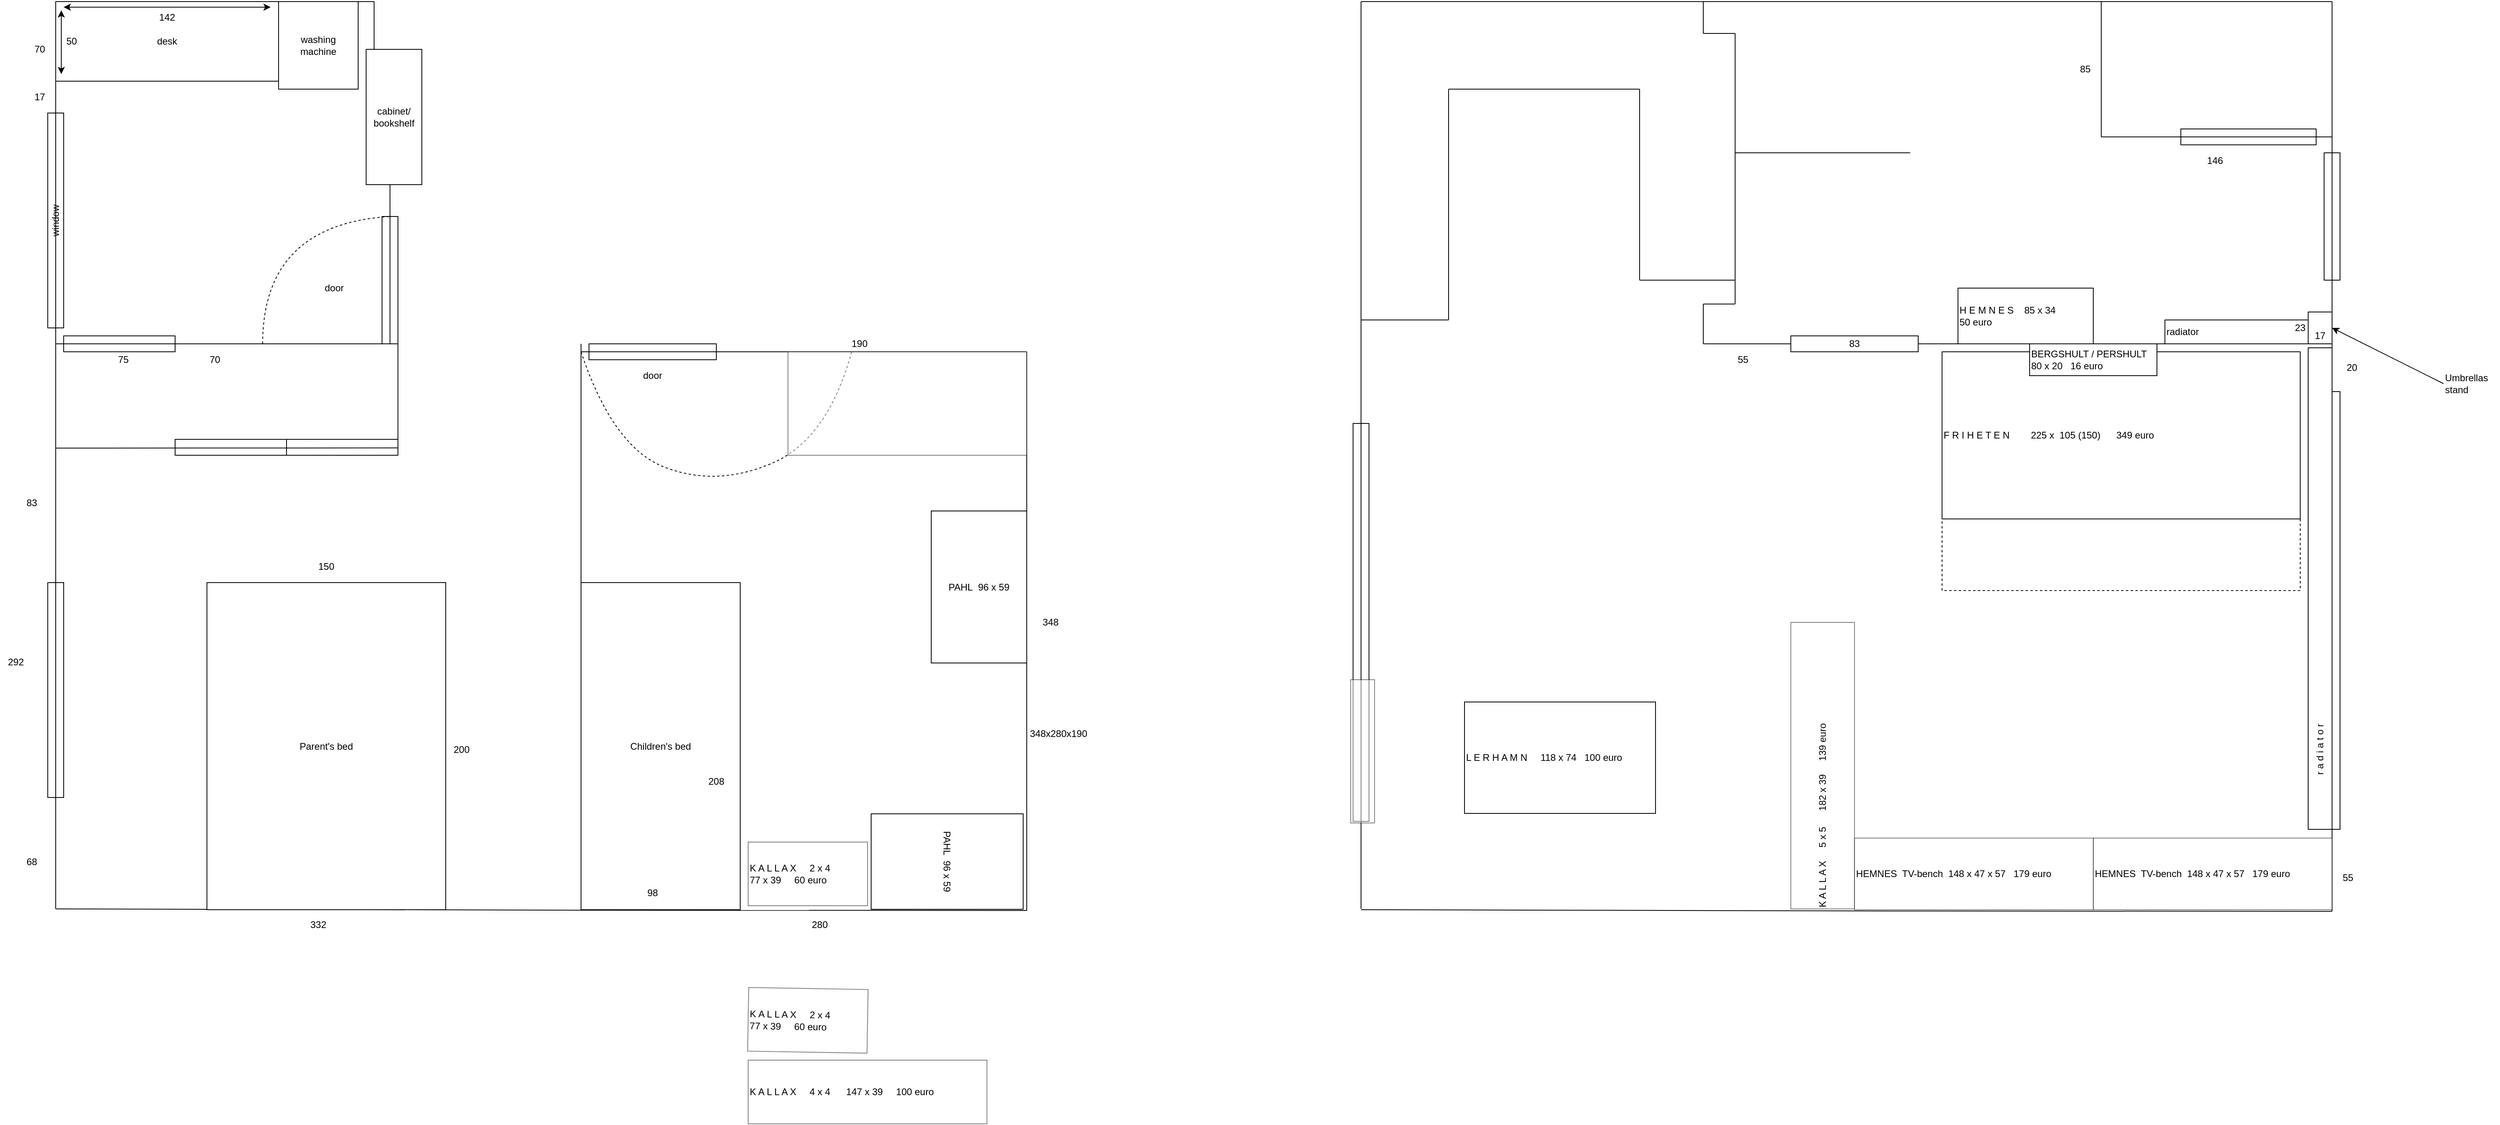 <mxfile version="14.1.8" type="device"><diagram id="1xFU5ClsqGEN7nG-80t4" name="Page-1"><mxGraphModel dx="1707" dy="998" grid="1" gridSize="10" guides="1" tooltips="1" connect="1" arrows="1" fold="1" page="1" pageScale="1" pageWidth="1169" pageHeight="827" math="0" shadow="0"><root><mxCell id="0"/><mxCell id="1" parent="0"/><mxCell id="671Z3kxkG4J8AwNxrVoU-157" value="" style="rounded=0;whiteSpace=wrap;html=1;align=left;dashed=1;" vertex="1" parent="1"><mxGeometry x="2530" y="600" width="450" height="300" as="geometry"/></mxCell><mxCell id="671Z3kxkG4J8AwNxrVoU-148" value="" style="rounded=0;whiteSpace=wrap;html=1;align=left;" vertex="1" parent="1"><mxGeometry x="1790" y="690" width="20" height="500" as="geometry"/></mxCell><mxCell id="671Z3kxkG4J8AwNxrVoU-137" value="" style="rounded=0;whiteSpace=wrap;html=1;align=left;" vertex="1" parent="1"><mxGeometry x="3010" y="650" width="20" height="550" as="geometry"/></mxCell><mxCell id="671Z3kxkG4J8AwNxrVoU-136" value="" style="rounded=0;whiteSpace=wrap;html=1;align=left;" vertex="1" parent="1"><mxGeometry x="2830" y="320" width="170" height="20" as="geometry"/></mxCell><mxCell id="671Z3kxkG4J8AwNxrVoU-133" value="radiator" style="rounded=0;whiteSpace=wrap;html=1;align=left;" vertex="1" parent="1"><mxGeometry x="2810" y="560" width="180" height="30" as="geometry"/></mxCell><mxCell id="671Z3kxkG4J8AwNxrVoU-55" value="" style="rounded=0;whiteSpace=wrap;html=1;" vertex="1" parent="1"><mxGeometry x="150" y="890" width="20" height="270" as="geometry"/></mxCell><mxCell id="671Z3kxkG4J8AwNxrVoU-53" value="" style="rounded=0;whiteSpace=wrap;html=1;rotation=-90;" vertex="1" parent="1"><mxGeometry x="900" y="520" width="20" height="160" as="geometry"/></mxCell><mxCell id="671Z3kxkG4J8AwNxrVoU-39" value="" style="rounded=0;whiteSpace=wrap;html=1;" vertex="1" parent="1"><mxGeometry x="450" y="710" width="140" height="20" as="geometry"/></mxCell><mxCell id="671Z3kxkG4J8AwNxrVoU-35" value="" style="rounded=0;whiteSpace=wrap;html=1;" vertex="1" parent="1"><mxGeometry x="310" y="710" width="140" height="20" as="geometry"/></mxCell><mxCell id="671Z3kxkG4J8AwNxrVoU-19" value="" style="rounded=0;whiteSpace=wrap;html=1;" vertex="1" parent="1"><mxGeometry x="170" y="580" width="140" height="20" as="geometry"/></mxCell><mxCell id="671Z3kxkG4J8AwNxrVoU-3" value="" style="rounded=0;whiteSpace=wrap;html=1;" vertex="1" parent="1"><mxGeometry x="150" y="300" width="20" height="270" as="geometry"/></mxCell><mxCell id="671Z3kxkG4J8AwNxrVoU-16" value="" style="rounded=0;whiteSpace=wrap;html=1;" vertex="1" parent="1"><mxGeometry x="570" y="430" width="20" height="160" as="geometry"/></mxCell><mxCell id="671Z3kxkG4J8AwNxrVoU-1" value="" style="endArrow=none;html=1;rounded=0;" edge="1" parent="1"><mxGeometry width="50" height="50" relative="1" as="geometry"><mxPoint x="160" y="160" as="sourcePoint"/><mxPoint x="160" y="160" as="targetPoint"/><Array as="points"><mxPoint x="560" y="160"/><mxPoint x="560" y="220"/><mxPoint x="620" y="220"/><mxPoint x="620" y="390"/><mxPoint x="580" y="390"/><mxPoint x="580" y="590"/><mxPoint x="160" y="590"/></Array></mxGeometry></mxCell><mxCell id="671Z3kxkG4J8AwNxrVoU-5" value="70" style="text;html=1;strokeColor=none;fillColor=none;align=center;verticalAlign=middle;whiteSpace=wrap;rounded=0;" vertex="1" parent="1"><mxGeometry x="120" y="210" width="40" height="20" as="geometry"/></mxCell><mxCell id="671Z3kxkG4J8AwNxrVoU-6" value="desk" style="rounded=0;whiteSpace=wrap;html=1;" vertex="1" parent="1"><mxGeometry x="160" y="160" width="280" height="100" as="geometry"/></mxCell><mxCell id="671Z3kxkG4J8AwNxrVoU-7" value="50" style="text;html=1;strokeColor=none;fillColor=none;align=center;verticalAlign=middle;whiteSpace=wrap;rounded=0;" vertex="1" parent="1"><mxGeometry x="160" y="200" width="40" height="20" as="geometry"/></mxCell><mxCell id="671Z3kxkG4J8AwNxrVoU-8" value="142" style="text;html=1;strokeColor=none;fillColor=none;align=center;verticalAlign=middle;whiteSpace=wrap;rounded=0;" vertex="1" parent="1"><mxGeometry x="280" y="170" width="40" height="20" as="geometry"/></mxCell><mxCell id="671Z3kxkG4J8AwNxrVoU-9" value="window" style="text;html=1;strokeColor=none;fillColor=none;align=center;verticalAlign=middle;whiteSpace=wrap;rounded=0;rotation=-90;" vertex="1" parent="1"><mxGeometry x="140" y="425" width="40" height="20" as="geometry"/></mxCell><mxCell id="671Z3kxkG4J8AwNxrVoU-10" value="" style="endArrow=classic;startArrow=classic;html=1;" edge="1" parent="1"><mxGeometry width="50" height="50" relative="1" as="geometry"><mxPoint x="167" y="251" as="sourcePoint"/><mxPoint x="167" y="171" as="targetPoint"/></mxGeometry></mxCell><mxCell id="671Z3kxkG4J8AwNxrVoU-11" value="" style="endArrow=classic;startArrow=classic;html=1;" edge="1" parent="1"><mxGeometry width="50" height="50" relative="1" as="geometry"><mxPoint x="170" y="167" as="sourcePoint"/><mxPoint x="430" y="167" as="targetPoint"/></mxGeometry></mxCell><mxCell id="671Z3kxkG4J8AwNxrVoU-12" value="" style="endArrow=none;dashed=1;html=1;curved=1;" edge="1" parent="1"><mxGeometry width="50" height="50" relative="1" as="geometry"><mxPoint x="420" y="590" as="sourcePoint"/><mxPoint x="580" y="430" as="targetPoint"/><Array as="points"><mxPoint x="420" y="440"/></Array></mxGeometry></mxCell><mxCell id="671Z3kxkG4J8AwNxrVoU-13" value="door" style="text;html=1;strokeColor=none;fillColor=none;align=center;verticalAlign=middle;whiteSpace=wrap;rounded=0;" vertex="1" parent="1"><mxGeometry x="490" y="510" width="40" height="20" as="geometry"/></mxCell><mxCell id="671Z3kxkG4J8AwNxrVoU-14" value="17" style="text;html=1;strokeColor=none;fillColor=none;align=center;verticalAlign=middle;whiteSpace=wrap;rounded=0;" vertex="1" parent="1"><mxGeometry x="120" y="270" width="40" height="20" as="geometry"/></mxCell><mxCell id="671Z3kxkG4J8AwNxrVoU-21" value="70" style="text;html=1;strokeColor=none;fillColor=none;align=center;verticalAlign=middle;whiteSpace=wrap;rounded=0;" vertex="1" parent="1"><mxGeometry x="340" y="600" width="40" height="20" as="geometry"/></mxCell><mxCell id="671Z3kxkG4J8AwNxrVoU-22" value="75" style="text;html=1;strokeColor=none;fillColor=none;align=center;verticalAlign=middle;whiteSpace=wrap;rounded=0;" vertex="1" parent="1"><mxGeometry x="225" y="600" width="40" height="20" as="geometry"/></mxCell><mxCell id="671Z3kxkG4J8AwNxrVoU-23" value="washing&lt;br&gt;machine" style="rounded=0;whiteSpace=wrap;html=1;" vertex="1" parent="1"><mxGeometry x="440" y="160" width="100" height="110" as="geometry"/></mxCell><mxCell id="671Z3kxkG4J8AwNxrVoU-24" value="cabinet/&lt;br&gt;bookshelf" style="rounded=0;whiteSpace=wrap;html=1;" vertex="1" parent="1"><mxGeometry x="550" y="220" width="70" height="170" as="geometry"/></mxCell><mxCell id="671Z3kxkG4J8AwNxrVoU-25" value="" style="endArrow=none;html=1;exitX=1;exitY=1;exitDx=0;exitDy=0;" edge="1" parent="1" source="671Z3kxkG4J8AwNxrVoU-16"><mxGeometry width="50" height="50" relative="1" as="geometry"><mxPoint x="620" y="420" as="sourcePoint"/><mxPoint x="590" y="720.8" as="targetPoint"/></mxGeometry></mxCell><mxCell id="671Z3kxkG4J8AwNxrVoU-26" value="" style="endArrow=none;html=1;" edge="1" parent="1"><mxGeometry width="50" height="50" relative="1" as="geometry"><mxPoint x="160" y="721" as="sourcePoint"/><mxPoint x="590" y="720.8" as="targetPoint"/></mxGeometry></mxCell><mxCell id="671Z3kxkG4J8AwNxrVoU-27" value="" style="endArrow=none;html=1;" edge="1" parent="1"><mxGeometry width="50" height="50" relative="1" as="geometry"><mxPoint x="160" y="721" as="sourcePoint"/><mxPoint x="160" y="590" as="targetPoint"/></mxGeometry></mxCell><mxCell id="671Z3kxkG4J8AwNxrVoU-28" value="" style="endArrow=none;html=1;" edge="1" parent="1"><mxGeometry width="50" height="50" relative="1" as="geometry"><mxPoint x="160" y="721" as="sourcePoint"/><mxPoint x="160" y="1300" as="targetPoint"/></mxGeometry></mxCell><mxCell id="671Z3kxkG4J8AwNxrVoU-29" value="" style="endArrow=none;html=1;" edge="1" parent="1"><mxGeometry width="50" height="50" relative="1" as="geometry"><mxPoint x="820" y="1301.6" as="sourcePoint"/><mxPoint x="160" y="1300" as="targetPoint"/></mxGeometry></mxCell><mxCell id="671Z3kxkG4J8AwNxrVoU-30" value="" style="endArrow=none;html=1;" edge="1" parent="1"><mxGeometry width="50" height="50" relative="1" as="geometry"><mxPoint x="820" y="1301.6" as="sourcePoint"/><mxPoint x="820" y="590" as="targetPoint"/></mxGeometry></mxCell><mxCell id="671Z3kxkG4J8AwNxrVoU-31" value="292" style="text;html=1;strokeColor=none;fillColor=none;align=center;verticalAlign=middle;whiteSpace=wrap;rounded=0;" vertex="1" parent="1"><mxGeometry x="90" y="980" width="40" height="20" as="geometry"/></mxCell><mxCell id="671Z3kxkG4J8AwNxrVoU-32" value="332" style="text;html=1;strokeColor=none;fillColor=none;align=center;verticalAlign=middle;whiteSpace=wrap;rounded=0;" vertex="1" parent="1"><mxGeometry x="470" y="1310" width="40" height="20" as="geometry"/></mxCell><mxCell id="671Z3kxkG4J8AwNxrVoU-41" value="190" style="text;html=1;strokeColor=none;fillColor=none;align=center;verticalAlign=middle;whiteSpace=wrap;rounded=0;" vertex="1" parent="1"><mxGeometry x="1150" y="580" width="40" height="20" as="geometry"/></mxCell><mxCell id="671Z3kxkG4J8AwNxrVoU-42" value="" style="endArrow=none;html=1;" edge="1" parent="1"><mxGeometry width="50" height="50" relative="1" as="geometry"><mxPoint x="820" y="1301.6" as="sourcePoint"/><mxPoint x="1380" y="1302" as="targetPoint"/></mxGeometry></mxCell><mxCell id="671Z3kxkG4J8AwNxrVoU-43" value="280" style="text;html=1;strokeColor=none;fillColor=none;align=center;verticalAlign=middle;whiteSpace=wrap;rounded=0;" vertex="1" parent="1"><mxGeometry x="1100" y="1310" width="40" height="20" as="geometry"/></mxCell><mxCell id="671Z3kxkG4J8AwNxrVoU-44" value="" style="endArrow=none;html=1;" edge="1" parent="1"><mxGeometry width="50" height="50" relative="1" as="geometry"><mxPoint x="1380" y="600" as="sourcePoint"/><mxPoint x="1380" y="1302" as="targetPoint"/></mxGeometry></mxCell><mxCell id="671Z3kxkG4J8AwNxrVoU-46" value="348x280x190" style="text;html=1;strokeColor=none;fillColor=none;align=center;verticalAlign=middle;whiteSpace=wrap;rounded=0;" vertex="1" parent="1"><mxGeometry x="1400" y="1070" width="40" height="20" as="geometry"/></mxCell><mxCell id="671Z3kxkG4J8AwNxrVoU-47" value="348" style="text;html=1;strokeColor=none;fillColor=none;align=center;verticalAlign=middle;whiteSpace=wrap;rounded=0;" vertex="1" parent="1"><mxGeometry x="1390" y="930" width="40" height="20" as="geometry"/></mxCell><mxCell id="671Z3kxkG4J8AwNxrVoU-48" value="" style="endArrow=none;html=1;" edge="1" parent="1"><mxGeometry width="50" height="50" relative="1" as="geometry"><mxPoint x="1380" y="600" as="sourcePoint"/><mxPoint x="820" y="600" as="targetPoint"/></mxGeometry></mxCell><mxCell id="671Z3kxkG4J8AwNxrVoU-49" value="Children's bed" style="rounded=0;whiteSpace=wrap;html=1;" vertex="1" parent="1"><mxGeometry x="820" y="890" width="200" height="411" as="geometry"/></mxCell><mxCell id="671Z3kxkG4J8AwNxrVoU-50" value="" style="endArrow=none;html=1;curved=1;dashed=1;" edge="1" parent="1"><mxGeometry width="50" height="50" relative="1" as="geometry"><mxPoint x="820" y="600" as="sourcePoint"/><mxPoint x="1160" y="600" as="targetPoint"/><Array as="points"><mxPoint x="860" y="720"/><mxPoint x="990" y="770"/><mxPoint x="1130" y="710"/></Array></mxGeometry></mxCell><mxCell id="671Z3kxkG4J8AwNxrVoU-51" value="98" style="text;html=1;strokeColor=none;fillColor=none;align=center;verticalAlign=middle;whiteSpace=wrap;rounded=0;" vertex="1" parent="1"><mxGeometry x="890" y="1270" width="40" height="20" as="geometry"/></mxCell><mxCell id="671Z3kxkG4J8AwNxrVoU-52" value="208" style="text;html=1;strokeColor=none;fillColor=none;align=center;verticalAlign=middle;whiteSpace=wrap;rounded=0;" vertex="1" parent="1"><mxGeometry x="970" y="1130" width="40" height="20" as="geometry"/></mxCell><mxCell id="671Z3kxkG4J8AwNxrVoU-54" value="door" style="text;html=1;strokeColor=none;fillColor=none;align=center;verticalAlign=middle;whiteSpace=wrap;rounded=0;" vertex="1" parent="1"><mxGeometry x="890" y="620" width="40" height="20" as="geometry"/></mxCell><mxCell id="671Z3kxkG4J8AwNxrVoU-56" value="83" style="text;html=1;strokeColor=none;fillColor=none;align=center;verticalAlign=middle;whiteSpace=wrap;rounded=0;" vertex="1" parent="1"><mxGeometry x="110" y="780" width="40" height="20" as="geometry"/></mxCell><mxCell id="671Z3kxkG4J8AwNxrVoU-57" value="68" style="text;html=1;strokeColor=none;fillColor=none;align=center;verticalAlign=middle;whiteSpace=wrap;rounded=0;" vertex="1" parent="1"><mxGeometry x="110" y="1231" width="40" height="20" as="geometry"/></mxCell><mxCell id="671Z3kxkG4J8AwNxrVoU-58" value="Parent's bed" style="rounded=0;whiteSpace=wrap;html=1;" vertex="1" parent="1"><mxGeometry x="350" y="890" width="300" height="411" as="geometry"/></mxCell><mxCell id="671Z3kxkG4J8AwNxrVoU-59" value="150" style="text;html=1;strokeColor=none;fillColor=none;align=center;verticalAlign=middle;whiteSpace=wrap;rounded=0;" vertex="1" parent="1"><mxGeometry x="480" y="860" width="40" height="20" as="geometry"/></mxCell><mxCell id="671Z3kxkG4J8AwNxrVoU-60" value="200" style="text;html=1;strokeColor=none;fillColor=none;align=center;verticalAlign=middle;whiteSpace=wrap;rounded=0;" vertex="1" parent="1"><mxGeometry x="650" y="1090" width="40" height="20" as="geometry"/></mxCell><mxCell id="671Z3kxkG4J8AwNxrVoU-85" value="" style="endArrow=none;html=1;" edge="1" parent="1"><mxGeometry width="50" height="50" relative="1" as="geometry"><mxPoint x="1800" y="1300" as="sourcePoint"/><mxPoint x="1800" y="160" as="targetPoint"/></mxGeometry></mxCell><mxCell id="671Z3kxkG4J8AwNxrVoU-87" value="" style="endArrow=none;html=1;" edge="1" parent="1"><mxGeometry width="50" height="50" relative="1" as="geometry"><mxPoint x="2460" y="1302.6" as="sourcePoint"/><mxPoint x="1800.0" y="1301" as="targetPoint"/></mxGeometry></mxCell><mxCell id="671Z3kxkG4J8AwNxrVoU-92" value="" style="endArrow=none;html=1;" edge="1" parent="1"><mxGeometry width="50" height="50" relative="1" as="geometry"><mxPoint x="2460" y="1302.6" as="sourcePoint"/><mxPoint x="3020" y="1303" as="targetPoint"/></mxGeometry></mxCell><mxCell id="671Z3kxkG4J8AwNxrVoU-94" value="" style="endArrow=none;html=1;" edge="1" parent="1"><mxGeometry width="50" height="50" relative="1" as="geometry"><mxPoint x="3020" y="646.235" as="sourcePoint"/><mxPoint x="3020" y="1303" as="targetPoint"/></mxGeometry></mxCell><mxCell id="671Z3kxkG4J8AwNxrVoU-109" value="" style="endArrow=none;html=1;" edge="1" parent="1"><mxGeometry width="50" height="50" relative="1" as="geometry"><mxPoint x="1800" y="160" as="sourcePoint"/><mxPoint x="3020" y="160" as="targetPoint"/></mxGeometry></mxCell><mxCell id="671Z3kxkG4J8AwNxrVoU-110" value="" style="endArrow=none;html=1;" edge="1" parent="1"><mxGeometry width="50" height="50" relative="1" as="geometry"><mxPoint x="3020" y="330" as="sourcePoint"/><mxPoint x="3020" y="160" as="targetPoint"/></mxGeometry></mxCell><mxCell id="671Z3kxkG4J8AwNxrVoU-111" value="" style="endArrow=none;html=1;" edge="1" parent="1"><mxGeometry width="50" height="50" relative="1" as="geometry"><mxPoint x="2730" y="330" as="sourcePoint"/><mxPoint x="3020" y="330" as="targetPoint"/></mxGeometry></mxCell><mxCell id="671Z3kxkG4J8AwNxrVoU-112" value="" style="endArrow=none;html=1;" edge="1" parent="1"><mxGeometry width="50" height="50" relative="1" as="geometry"><mxPoint x="2730" y="330" as="sourcePoint"/><mxPoint x="2730" y="160" as="targetPoint"/></mxGeometry></mxCell><mxCell id="671Z3kxkG4J8AwNxrVoU-113" value="" style="endArrow=none;html=1;" edge="1" parent="1"><mxGeometry width="50" height="50" relative="1" as="geometry"><mxPoint x="2500" y="590" as="sourcePoint"/><mxPoint x="3020" y="590" as="targetPoint"/></mxGeometry></mxCell><mxCell id="671Z3kxkG4J8AwNxrVoU-114" value="260" style="text;html=1;strokeColor=none;fillColor=none;align=center;verticalAlign=middle;whiteSpace=wrap;rounded=0;" vertex="1" parent="1"><mxGeometry x="2740" y="600" width="40" height="20" as="geometry"/></mxCell><mxCell id="671Z3kxkG4J8AwNxrVoU-115" value="" style="rounded=0;whiteSpace=wrap;html=1;" vertex="1" parent="1"><mxGeometry x="2990" y="550" width="30" height="40" as="geometry"/></mxCell><mxCell id="671Z3kxkG4J8AwNxrVoU-116" value="17" style="text;html=1;strokeColor=none;fillColor=none;align=center;verticalAlign=middle;whiteSpace=wrap;rounded=0;" vertex="1" parent="1"><mxGeometry x="2985" y="570" width="40" height="20" as="geometry"/></mxCell><mxCell id="671Z3kxkG4J8AwNxrVoU-117" value="23" style="text;html=1;strokeColor=none;fillColor=none;align=center;verticalAlign=middle;whiteSpace=wrap;rounded=0;" vertex="1" parent="1"><mxGeometry x="2960" y="560" width="40" height="20" as="geometry"/></mxCell><mxCell id="671Z3kxkG4J8AwNxrVoU-118" value="" style="endArrow=classic;html=1;" edge="1" parent="1"><mxGeometry width="50" height="50" relative="1" as="geometry"><mxPoint x="3160" y="640" as="sourcePoint"/><mxPoint x="3020" y="570" as="targetPoint"/></mxGeometry></mxCell><mxCell id="671Z3kxkG4J8AwNxrVoU-119" value="Umbrellas stand" style="text;html=1;strokeColor=none;fillColor=none;align=left;verticalAlign=middle;whiteSpace=wrap;rounded=0;" vertex="1" parent="1"><mxGeometry x="3160" y="630" width="70" height="20" as="geometry"/></mxCell><mxCell id="671Z3kxkG4J8AwNxrVoU-120" value="85" style="text;html=1;strokeColor=none;fillColor=none;align=center;verticalAlign=middle;whiteSpace=wrap;rounded=0;" vertex="1" parent="1"><mxGeometry x="2690" y="235" width="40" height="20" as="geometry"/></mxCell><mxCell id="671Z3kxkG4J8AwNxrVoU-121" value="146" style="text;html=1;strokeColor=none;fillColor=none;align=center;verticalAlign=middle;whiteSpace=wrap;rounded=0;" vertex="1" parent="1"><mxGeometry x="2853" y="350" width="40" height="20" as="geometry"/></mxCell><mxCell id="671Z3kxkG4J8AwNxrVoU-122" value="" style="rounded=0;whiteSpace=wrap;html=1;align=left;" vertex="1" parent="1"><mxGeometry x="2340" y="580" width="160" height="20" as="geometry"/></mxCell><mxCell id="671Z3kxkG4J8AwNxrVoU-123" value="83" style="text;html=1;strokeColor=none;fillColor=none;align=center;verticalAlign=middle;whiteSpace=wrap;rounded=0;" vertex="1" parent="1"><mxGeometry x="2400" y="580" width="40" height="20" as="geometry"/></mxCell><mxCell id="671Z3kxkG4J8AwNxrVoU-124" value="" style="endArrow=none;html=1;" edge="1" parent="1"><mxGeometry width="50" height="50" relative="1" as="geometry"><mxPoint x="2340" y="590" as="sourcePoint"/><mxPoint x="2230" y="590" as="targetPoint"/></mxGeometry></mxCell><mxCell id="671Z3kxkG4J8AwNxrVoU-126" value="55" style="text;html=1;strokeColor=none;fillColor=none;align=center;verticalAlign=middle;whiteSpace=wrap;rounded=0;" vertex="1" parent="1"><mxGeometry x="2260" y="600" width="40" height="20" as="geometry"/></mxCell><mxCell id="671Z3kxkG4J8AwNxrVoU-127" value="" style="endArrow=none;html=1;" edge="1" parent="1"><mxGeometry width="50" height="50" relative="1" as="geometry"><mxPoint x="2230" y="540" as="sourcePoint"/><mxPoint x="2230" y="590" as="targetPoint"/></mxGeometry></mxCell><mxCell id="671Z3kxkG4J8AwNxrVoU-128" value="" style="endArrow=none;html=1;" edge="1" parent="1"><mxGeometry width="50" height="50" relative="1" as="geometry"><mxPoint x="2230" y="540" as="sourcePoint"/><mxPoint x="2270" y="540" as="targetPoint"/></mxGeometry></mxCell><mxCell id="671Z3kxkG4J8AwNxrVoU-129" value="" style="endArrow=none;html=1;" edge="1" parent="1"><mxGeometry width="50" height="50" relative="1" as="geometry"><mxPoint x="2270" y="200" as="sourcePoint"/><mxPoint x="2270" y="540" as="targetPoint"/></mxGeometry></mxCell><mxCell id="671Z3kxkG4J8AwNxrVoU-130" value="" style="endArrow=none;html=1;" edge="1" parent="1"><mxGeometry width="50" height="50" relative="1" as="geometry"><mxPoint x="2270" y="200" as="sourcePoint"/><mxPoint x="2230" y="200" as="targetPoint"/></mxGeometry></mxCell><mxCell id="671Z3kxkG4J8AwNxrVoU-131" value="" style="endArrow=none;html=1;" edge="1" parent="1"><mxGeometry width="50" height="50" relative="1" as="geometry"><mxPoint x="2230" y="160" as="sourcePoint"/><mxPoint x="2230" y="200" as="targetPoint"/></mxGeometry></mxCell><mxCell id="671Z3kxkG4J8AwNxrVoU-132" value="" style="endArrow=none;html=1;" edge="1" parent="1"><mxGeometry width="50" height="50" relative="1" as="geometry"><mxPoint x="2270" y="350" as="sourcePoint"/><mxPoint x="2490" y="350" as="targetPoint"/></mxGeometry></mxCell><mxCell id="671Z3kxkG4J8AwNxrVoU-134" value="" style="rounded=0;whiteSpace=wrap;html=1;align=left;" vertex="1" parent="1"><mxGeometry x="3010" y="350" width="20" height="160" as="geometry"/></mxCell><mxCell id="671Z3kxkG4J8AwNxrVoU-135" value="" style="endArrow=none;html=1;entryX=1;entryY=0;entryDx=0;entryDy=0;" edge="1" parent="1" target="671Z3kxkG4J8AwNxrVoU-115"><mxGeometry width="50" height="50" relative="1" as="geometry"><mxPoint x="3020" y="330" as="sourcePoint"/><mxPoint x="2490" y="350" as="targetPoint"/></mxGeometry></mxCell><mxCell id="671Z3kxkG4J8AwNxrVoU-138" value="" style="endArrow=none;html=1;" edge="1" parent="1" target="671Z3kxkG4J8AwNxrVoU-137"><mxGeometry width="50" height="50" relative="1" as="geometry"><mxPoint x="3020" y="590" as="sourcePoint"/><mxPoint x="3020" y="1303" as="targetPoint"/></mxGeometry></mxCell><mxCell id="671Z3kxkG4J8AwNxrVoU-139" value="55" style="text;html=1;strokeColor=none;fillColor=none;align=center;verticalAlign=middle;whiteSpace=wrap;rounded=0;" vertex="1" parent="1"><mxGeometry x="3020" y="1251" width="40" height="20" as="geometry"/></mxCell><mxCell id="671Z3kxkG4J8AwNxrVoU-140" value="20" style="text;html=1;strokeColor=none;fillColor=none;align=center;verticalAlign=middle;whiteSpace=wrap;rounded=0;" vertex="1" parent="1"><mxGeometry x="3025" y="610" width="40" height="20" as="geometry"/></mxCell><mxCell id="671Z3kxkG4J8AwNxrVoU-141" value="&amp;nbsp; &amp;nbsp; &amp;nbsp; &amp;nbsp; &amp;nbsp; &amp;nbsp; &amp;nbsp; &amp;nbsp; &amp;nbsp; &amp;nbsp; r a d i a t o r" style="rounded=0;whiteSpace=wrap;html=1;align=left;rotation=-90;" vertex="1" parent="1"><mxGeometry x="2702.5" y="882.5" width="605" height="30" as="geometry"/></mxCell><mxCell id="671Z3kxkG4J8AwNxrVoU-142" value="L E R H A M N&amp;nbsp; &amp;nbsp; &amp;nbsp;118 x 74&amp;nbsp; &amp;nbsp;100 euro" style="rounded=0;whiteSpace=wrap;html=1;align=left;" vertex="1" parent="1"><mxGeometry x="1930" y="1040" width="240" height="140" as="geometry"/></mxCell><mxCell id="671Z3kxkG4J8AwNxrVoU-143" value="" style="endArrow=none;html=1;" edge="1" parent="1"><mxGeometry width="50" height="50" relative="1" as="geometry"><mxPoint x="2150" y="510" as="sourcePoint"/><mxPoint x="2270" y="510" as="targetPoint"/></mxGeometry></mxCell><mxCell id="671Z3kxkG4J8AwNxrVoU-144" value="" style="endArrow=none;html=1;" edge="1" parent="1"><mxGeometry width="50" height="50" relative="1" as="geometry"><mxPoint x="2150" y="510" as="sourcePoint"/><mxPoint x="2150" y="270" as="targetPoint"/></mxGeometry></mxCell><mxCell id="671Z3kxkG4J8AwNxrVoU-145" value="" style="endArrow=none;html=1;" edge="1" parent="1"><mxGeometry width="50" height="50" relative="1" as="geometry"><mxPoint x="1910" y="270" as="sourcePoint"/><mxPoint x="2150" y="270" as="targetPoint"/></mxGeometry></mxCell><mxCell id="671Z3kxkG4J8AwNxrVoU-146" value="" style="endArrow=none;html=1;" edge="1" parent="1"><mxGeometry width="50" height="50" relative="1" as="geometry"><mxPoint x="1910" y="270" as="sourcePoint"/><mxPoint x="1910" y="560" as="targetPoint"/></mxGeometry></mxCell><mxCell id="671Z3kxkG4J8AwNxrVoU-147" value="" style="endArrow=none;html=1;" edge="1" parent="1"><mxGeometry width="50" height="50" relative="1" as="geometry"><mxPoint x="1800" y="560" as="sourcePoint"/><mxPoint x="1910" y="560" as="targetPoint"/></mxGeometry></mxCell><mxCell id="671Z3kxkG4J8AwNxrVoU-150" value="" style="rounded=0;whiteSpace=wrap;html=1;align=left;opacity=50;" vertex="1" parent="1"><mxGeometry x="1787" y="1012" width="30" height="180" as="geometry"/></mxCell><mxCell id="671Z3kxkG4J8AwNxrVoU-155" value="K A L L A X&amp;nbsp; &amp;nbsp; &amp;nbsp;5 x 5&amp;nbsp; &amp;nbsp; &amp;nbsp; 182 x 39&amp;nbsp; &amp;nbsp; &amp;nbsp;139 euro" style="rounded=0;whiteSpace=wrap;html=1;fillColor=#ffffff;opacity=50;align=left;rotation=-90;" vertex="1" parent="1"><mxGeometry x="2200" y="1080" width="360" height="80" as="geometry"/></mxCell><mxCell id="671Z3kxkG4J8AwNxrVoU-156" value="F R I H E T E N&amp;nbsp; &amp;nbsp; &amp;nbsp; &amp;nbsp; 225 x&amp;nbsp; 105 (150)&amp;nbsp; &amp;nbsp; &amp;nbsp; 349 euro" style="rounded=0;whiteSpace=wrap;html=1;align=left;" vertex="1" parent="1"><mxGeometry x="2530" y="600" width="450" height="210" as="geometry"/></mxCell><mxCell id="671Z3kxkG4J8AwNxrVoU-158" value="HEMNES&amp;nbsp; TV-bench&amp;nbsp; 148 x 47 x 57&amp;nbsp; &amp;nbsp;179 euro" style="rounded=0;whiteSpace=wrap;html=1;fillColor=#ffffff;opacity=50;align=left;" vertex="1" parent="1"><mxGeometry x="2720" y="1211" width="300" height="90" as="geometry"/></mxCell><mxCell id="671Z3kxkG4J8AwNxrVoU-159" value="HEMNES&amp;nbsp; TV-bench&amp;nbsp; 148 x 47 x 57&amp;nbsp; &amp;nbsp;179 euro" style="rounded=0;whiteSpace=wrap;html=1;fillColor=#ffffff;opacity=50;align=left;" vertex="1" parent="1"><mxGeometry x="2420" y="1211" width="300" height="90" as="geometry"/></mxCell><mxCell id="671Z3kxkG4J8AwNxrVoU-160" value="BERGSHULT / PERSHULT&lt;br&gt;80 x 20&amp;nbsp; &amp;nbsp;16 euro" style="rounded=0;whiteSpace=wrap;html=1;align=left;" vertex="1" parent="1"><mxGeometry x="2640" y="590" width="160" height="40" as="geometry"/></mxCell><mxCell id="671Z3kxkG4J8AwNxrVoU-161" value="PAHL&amp;nbsp; 96 x 59" style="rounded=0;whiteSpace=wrap;html=1;rotation=90;" vertex="1" parent="1"><mxGeometry x="1220" y="1145" width="120" height="191" as="geometry"/></mxCell><mxCell id="671Z3kxkG4J8AwNxrVoU-162" value="PAHL&amp;nbsp; 96 x 59" style="rounded=0;whiteSpace=wrap;html=1;rotation=0;" vertex="1" parent="1"><mxGeometry x="1260" y="800" width="120" height="191" as="geometry"/></mxCell><mxCell id="671Z3kxkG4J8AwNxrVoU-164" value="H E M N E S&amp;nbsp; &amp;nbsp; 85 x 34&amp;nbsp; &lt;br&gt;50 euro" style="rounded=0;whiteSpace=wrap;html=1;align=left;" vertex="1" parent="1"><mxGeometry x="2550" y="520" width="170" height="70" as="geometry"/></mxCell><mxCell id="671Z3kxkG4J8AwNxrVoU-165" value="" style="rounded=0;whiteSpace=wrap;html=1;fillColor=#ffffff;opacity=50;align=left;" vertex="1" parent="1"><mxGeometry x="1080" y="600" width="300" height="130" as="geometry"/></mxCell><mxCell id="671Z3kxkG4J8AwNxrVoU-166" value="K A L L A X&amp;nbsp; &amp;nbsp; &amp;nbsp;4 x 4&amp;nbsp; &amp;nbsp; &amp;nbsp; 147 x 39&amp;nbsp; &amp;nbsp; &amp;nbsp;100 euro" style="rounded=0;whiteSpace=wrap;html=1;fillColor=#ffffff;opacity=50;align=left;rotation=0;" vertex="1" parent="1"><mxGeometry x="1030" y="1490" width="300" height="80" as="geometry"/></mxCell><mxCell id="671Z3kxkG4J8AwNxrVoU-167" value="K A L L A X&amp;nbsp; &amp;nbsp; &amp;nbsp;2 x 4&amp;nbsp; &amp;nbsp; &amp;nbsp; &lt;br&gt;77 x 39&amp;nbsp; &amp;nbsp; &amp;nbsp;60 euro" style="rounded=0;whiteSpace=wrap;html=1;fillColor=#ffffff;opacity=50;align=left;rotation=1;" vertex="1" parent="1"><mxGeometry x="1030" y="1400" width="150" height="80" as="geometry"/></mxCell><mxCell id="671Z3kxkG4J8AwNxrVoU-168" value="K A L L A X&amp;nbsp; &amp;nbsp; &amp;nbsp;2 x 4&amp;nbsp; &amp;nbsp; &amp;nbsp; &lt;br&gt;77 x 39&amp;nbsp; &amp;nbsp; &amp;nbsp;60 euro" style="rounded=0;whiteSpace=wrap;html=1;fillColor=#ffffff;opacity=50;align=left;rotation=0;" vertex="1" parent="1"><mxGeometry x="1030" y="1216" width="150" height="80" as="geometry"/></mxCell></root></mxGraphModel></diagram></mxfile>